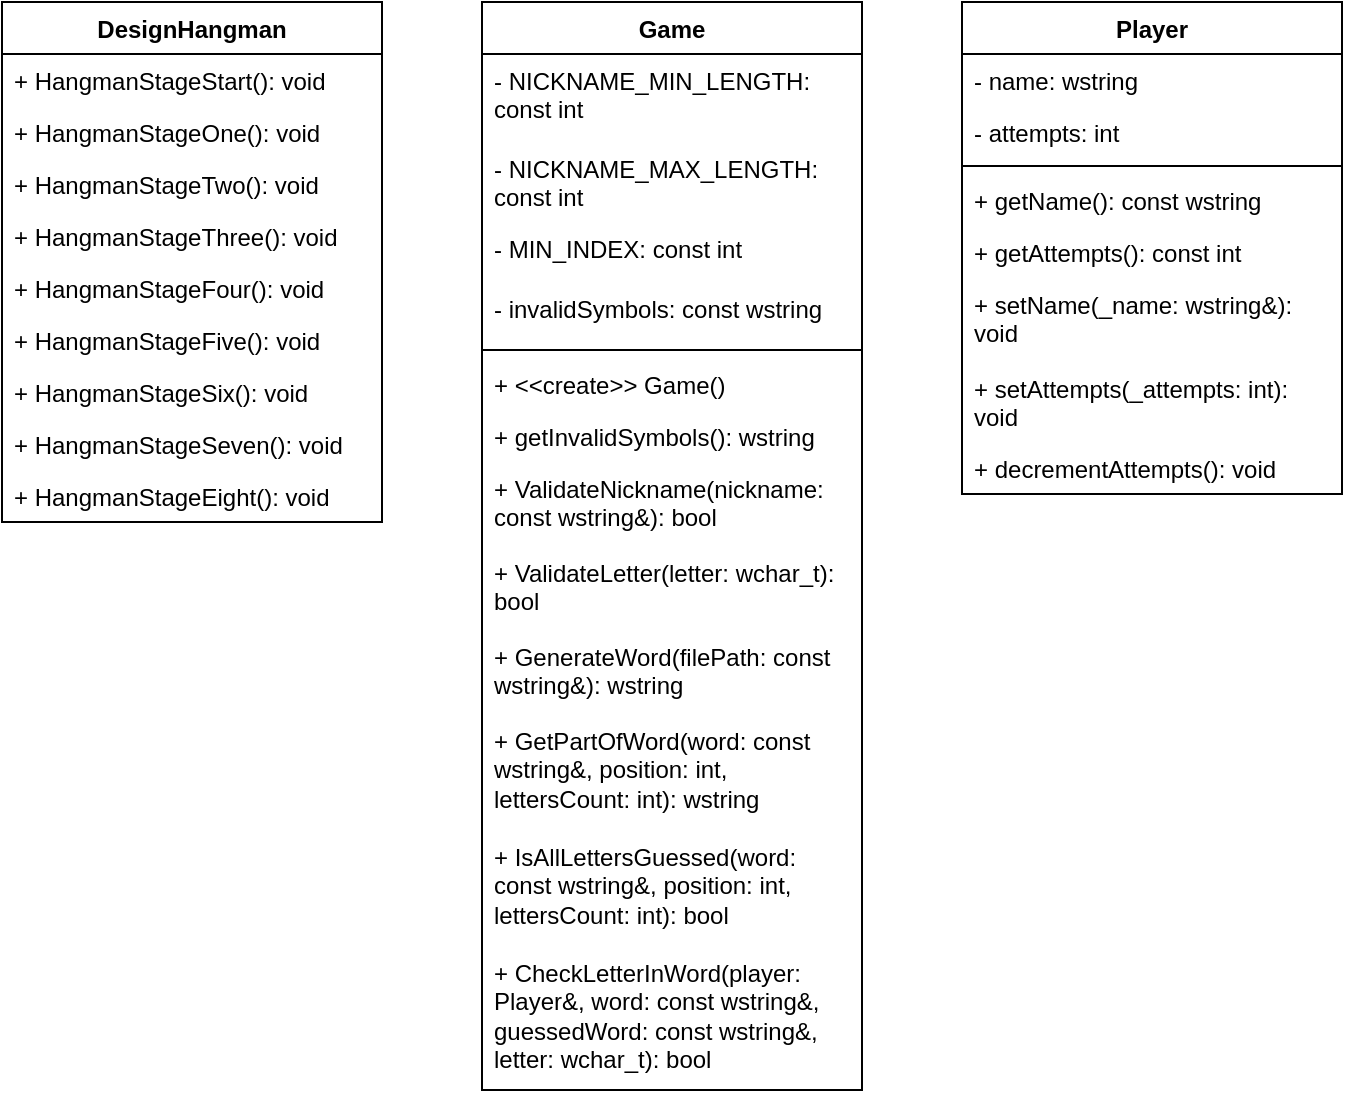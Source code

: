 <mxfile version="21.3.7" type="device">
  <diagram name="Страница 1" id="QnPwWQzzokMAdwVZcD-K">
    <mxGraphModel dx="1120" dy="484" grid="1" gridSize="10" guides="1" tooltips="1" connect="1" arrows="1" fold="1" page="1" pageScale="1" pageWidth="827" pageHeight="1169" math="0" shadow="0">
      <root>
        <mxCell id="0" />
        <mxCell id="1" parent="0" />
        <mxCell id="ZZV3qOhVxITSH8yfv-kz-1" value="DesignHangman" style="swimlane;fontStyle=1;align=center;verticalAlign=top;childLayout=stackLayout;horizontal=1;startSize=26;horizontalStack=0;resizeParent=1;resizeParentMax=0;resizeLast=0;collapsible=1;marginBottom=0;whiteSpace=wrap;html=1;" parent="1" vertex="1">
          <mxGeometry x="110" y="120" width="190" height="260" as="geometry" />
        </mxCell>
        <mxCell id="ZZV3qOhVxITSH8yfv-kz-4" value="+&amp;nbsp;HangmanStageStart(): void" style="text;strokeColor=none;fillColor=none;align=left;verticalAlign=top;spacingLeft=4;spacingRight=4;overflow=hidden;rotatable=0;points=[[0,0.5],[1,0.5]];portConstraint=eastwest;whiteSpace=wrap;html=1;" parent="ZZV3qOhVxITSH8yfv-kz-1" vertex="1">
          <mxGeometry y="26" width="190" height="26" as="geometry" />
        </mxCell>
        <mxCell id="ZZV3qOhVxITSH8yfv-kz-5" value="+&amp;nbsp;HangmanStageOne(): void" style="text;strokeColor=none;fillColor=none;align=left;verticalAlign=top;spacingLeft=4;spacingRight=4;overflow=hidden;rotatable=0;points=[[0,0.5],[1,0.5]];portConstraint=eastwest;whiteSpace=wrap;html=1;" parent="ZZV3qOhVxITSH8yfv-kz-1" vertex="1">
          <mxGeometry y="52" width="190" height="26" as="geometry" />
        </mxCell>
        <mxCell id="ZZV3qOhVxITSH8yfv-kz-6" value="+&amp;nbsp;HangmanStageTwo(): void" style="text;strokeColor=none;fillColor=none;align=left;verticalAlign=top;spacingLeft=4;spacingRight=4;overflow=hidden;rotatable=0;points=[[0,0.5],[1,0.5]];portConstraint=eastwest;whiteSpace=wrap;html=1;" parent="ZZV3qOhVxITSH8yfv-kz-1" vertex="1">
          <mxGeometry y="78" width="190" height="26" as="geometry" />
        </mxCell>
        <mxCell id="ZZV3qOhVxITSH8yfv-kz-7" value="+&amp;nbsp;HangmanStageThree(): void" style="text;strokeColor=none;fillColor=none;align=left;verticalAlign=top;spacingLeft=4;spacingRight=4;overflow=hidden;rotatable=0;points=[[0,0.5],[1,0.5]];portConstraint=eastwest;whiteSpace=wrap;html=1;" parent="ZZV3qOhVxITSH8yfv-kz-1" vertex="1">
          <mxGeometry y="104" width="190" height="26" as="geometry" />
        </mxCell>
        <mxCell id="ZZV3qOhVxITSH8yfv-kz-8" value="+&amp;nbsp;HangmanStageFour(): void" style="text;strokeColor=none;fillColor=none;align=left;verticalAlign=top;spacingLeft=4;spacingRight=4;overflow=hidden;rotatable=0;points=[[0,0.5],[1,0.5]];portConstraint=eastwest;whiteSpace=wrap;html=1;" parent="ZZV3qOhVxITSH8yfv-kz-1" vertex="1">
          <mxGeometry y="130" width="190" height="26" as="geometry" />
        </mxCell>
        <mxCell id="ZZV3qOhVxITSH8yfv-kz-9" value="+&amp;nbsp;HangmanStageFive(): void" style="text;strokeColor=none;fillColor=none;align=left;verticalAlign=top;spacingLeft=4;spacingRight=4;overflow=hidden;rotatable=0;points=[[0,0.5],[1,0.5]];portConstraint=eastwest;whiteSpace=wrap;html=1;" parent="ZZV3qOhVxITSH8yfv-kz-1" vertex="1">
          <mxGeometry y="156" width="190" height="26" as="geometry" />
        </mxCell>
        <mxCell id="N1LNqFXC1YCEbSTRSKZL-2" value="+&amp;nbsp;HangmanStageSix(): void" style="text;strokeColor=none;fillColor=none;align=left;verticalAlign=top;spacingLeft=4;spacingRight=4;overflow=hidden;rotatable=0;points=[[0,0.5],[1,0.5]];portConstraint=eastwest;whiteSpace=wrap;html=1;" vertex="1" parent="ZZV3qOhVxITSH8yfv-kz-1">
          <mxGeometry y="182" width="190" height="26" as="geometry" />
        </mxCell>
        <mxCell id="N1LNqFXC1YCEbSTRSKZL-3" value="+&amp;nbsp;HangmanStageSeven(): void" style="text;strokeColor=none;fillColor=none;align=left;verticalAlign=top;spacingLeft=4;spacingRight=4;overflow=hidden;rotatable=0;points=[[0,0.5],[1,0.5]];portConstraint=eastwest;whiteSpace=wrap;html=1;" vertex="1" parent="ZZV3qOhVxITSH8yfv-kz-1">
          <mxGeometry y="208" width="190" height="26" as="geometry" />
        </mxCell>
        <mxCell id="ZZV3qOhVxITSH8yfv-kz-10" value="+&amp;nbsp;HangmanStageEight(): void" style="text;strokeColor=none;fillColor=none;align=left;verticalAlign=top;spacingLeft=4;spacingRight=4;overflow=hidden;rotatable=0;points=[[0,0.5],[1,0.5]];portConstraint=eastwest;whiteSpace=wrap;html=1;" parent="ZZV3qOhVxITSH8yfv-kz-1" vertex="1">
          <mxGeometry y="234" width="190" height="26" as="geometry" />
        </mxCell>
        <mxCell id="ZZV3qOhVxITSH8yfv-kz-11" value="Game" style="swimlane;fontStyle=1;align=center;verticalAlign=top;childLayout=stackLayout;horizontal=1;startSize=26;horizontalStack=0;resizeParent=1;resizeParentMax=0;resizeLast=0;collapsible=1;marginBottom=0;whiteSpace=wrap;html=1;" parent="1" vertex="1">
          <mxGeometry x="350" y="120" width="190" height="544" as="geometry" />
        </mxCell>
        <mxCell id="ZZV3qOhVxITSH8yfv-kz-12" value="-&amp;nbsp;NICKNAME_MIN_LENGTH: &lt;br&gt;const int" style="text;strokeColor=none;fillColor=none;align=left;verticalAlign=top;spacingLeft=4;spacingRight=4;overflow=hidden;rotatable=0;points=[[0,0.5],[1,0.5]];portConstraint=eastwest;whiteSpace=wrap;html=1;" parent="ZZV3qOhVxITSH8yfv-kz-11" vertex="1">
          <mxGeometry y="26" width="190" height="44" as="geometry" />
        </mxCell>
        <mxCell id="ZZV3qOhVxITSH8yfv-kz-15" value="-&amp;nbsp;NICKNAME_MAX_LENGTH: &lt;br&gt;const int" style="text;strokeColor=none;fillColor=none;align=left;verticalAlign=top;spacingLeft=4;spacingRight=4;overflow=hidden;rotatable=0;points=[[0,0.5],[1,0.5]];portConstraint=eastwest;whiteSpace=wrap;html=1;" parent="ZZV3qOhVxITSH8yfv-kz-11" vertex="1">
          <mxGeometry y="70" width="190" height="40" as="geometry" />
        </mxCell>
        <mxCell id="olmcXENRYRbe8KKNykur-2" value="- MIN_INDEX: const int" style="text;strokeColor=none;fillColor=none;align=left;verticalAlign=top;spacingLeft=4;spacingRight=4;overflow=hidden;rotatable=0;points=[[0,0.5],[1,0.5]];portConstraint=eastwest;whiteSpace=wrap;html=1;" parent="ZZV3qOhVxITSH8yfv-kz-11" vertex="1">
          <mxGeometry y="110" width="190" height="30" as="geometry" />
        </mxCell>
        <mxCell id="olmcXENRYRbe8KKNykur-1" value="-&amp;nbsp;invalidSymbols: const wstring" style="text;strokeColor=none;fillColor=none;align=left;verticalAlign=top;spacingLeft=4;spacingRight=4;overflow=hidden;rotatable=0;points=[[0,0.5],[1,0.5]];portConstraint=eastwest;whiteSpace=wrap;html=1;" parent="ZZV3qOhVxITSH8yfv-kz-11" vertex="1">
          <mxGeometry y="140" width="190" height="30" as="geometry" />
        </mxCell>
        <mxCell id="ZZV3qOhVxITSH8yfv-kz-13" value="" style="line;strokeWidth=1;fillColor=none;align=left;verticalAlign=middle;spacingTop=-1;spacingLeft=3;spacingRight=3;rotatable=0;labelPosition=right;points=[];portConstraint=eastwest;strokeColor=inherit;" parent="ZZV3qOhVxITSH8yfv-kz-11" vertex="1">
          <mxGeometry y="170" width="190" height="8" as="geometry" />
        </mxCell>
        <mxCell id="ZZV3qOhVxITSH8yfv-kz-14" value="+ &amp;lt;&amp;lt;create&amp;gt;&amp;gt;&amp;nbsp;Game()" style="text;strokeColor=none;fillColor=none;align=left;verticalAlign=top;spacingLeft=4;spacingRight=4;overflow=hidden;rotatable=0;points=[[0,0.5],[1,0.5]];portConstraint=eastwest;whiteSpace=wrap;html=1;" parent="ZZV3qOhVxITSH8yfv-kz-11" vertex="1">
          <mxGeometry y="178" width="190" height="26" as="geometry" />
        </mxCell>
        <mxCell id="ZZV3qOhVxITSH8yfv-kz-16" value="+ getInvalidSymbols(): wstring" style="text;strokeColor=none;fillColor=none;align=left;verticalAlign=top;spacingLeft=4;spacingRight=4;overflow=hidden;rotatable=0;points=[[0,0.5],[1,0.5]];portConstraint=eastwest;whiteSpace=wrap;html=1;" parent="ZZV3qOhVxITSH8yfv-kz-11" vertex="1">
          <mxGeometry y="204" width="190" height="26" as="geometry" />
        </mxCell>
        <mxCell id="ZZV3qOhVxITSH8yfv-kz-17" value="+ ValidateNickname(nickname: const wstring&amp;amp;): bool" style="text;strokeColor=none;fillColor=none;align=left;verticalAlign=top;spacingLeft=4;spacingRight=4;overflow=hidden;rotatable=0;points=[[0,0.5],[1,0.5]];portConstraint=eastwest;whiteSpace=wrap;html=1;" parent="ZZV3qOhVxITSH8yfv-kz-11" vertex="1">
          <mxGeometry y="230" width="190" height="42" as="geometry" />
        </mxCell>
        <mxCell id="N1LNqFXC1YCEbSTRSKZL-4" value="+ ValidateLetter(letter: wchar_t): bool" style="text;strokeColor=none;fillColor=none;align=left;verticalAlign=top;spacingLeft=4;spacingRight=4;overflow=hidden;rotatable=0;points=[[0,0.5],[1,0.5]];portConstraint=eastwest;whiteSpace=wrap;html=1;" vertex="1" parent="ZZV3qOhVxITSH8yfv-kz-11">
          <mxGeometry y="272" width="190" height="42" as="geometry" />
        </mxCell>
        <mxCell id="ZZV3qOhVxITSH8yfv-kz-18" value="+ GenerateWord(filePath: const wstring&amp;amp;): wstring" style="text;strokeColor=none;fillColor=none;align=left;verticalAlign=top;spacingLeft=4;spacingRight=4;overflow=hidden;rotatable=0;points=[[0,0.5],[1,0.5]];portConstraint=eastwest;whiteSpace=wrap;html=1;" parent="ZZV3qOhVxITSH8yfv-kz-11" vertex="1">
          <mxGeometry y="314" width="190" height="42" as="geometry" />
        </mxCell>
        <mxCell id="ZZV3qOhVxITSH8yfv-kz-19" value="+ GetPartOfWord(word: const wstring&amp;amp;, position: int, lettersCount: int): wstring" style="text;strokeColor=none;fillColor=none;align=left;verticalAlign=top;spacingLeft=4;spacingRight=4;overflow=hidden;rotatable=0;points=[[0,0.5],[1,0.5]];portConstraint=eastwest;whiteSpace=wrap;html=1;" parent="ZZV3qOhVxITSH8yfv-kz-11" vertex="1">
          <mxGeometry y="356" width="190" height="58" as="geometry" />
        </mxCell>
        <mxCell id="ZZV3qOhVxITSH8yfv-kz-20" value="+ IsAllLettersGuessed(word: const wstring&amp;amp;, position: int, lettersCount: int): bool" style="text;strokeColor=none;fillColor=none;align=left;verticalAlign=top;spacingLeft=4;spacingRight=4;overflow=hidden;rotatable=0;points=[[0,0.5],[1,0.5]];portConstraint=eastwest;whiteSpace=wrap;html=1;" parent="ZZV3qOhVxITSH8yfv-kz-11" vertex="1">
          <mxGeometry y="414" width="190" height="58" as="geometry" />
        </mxCell>
        <mxCell id="ZZV3qOhVxITSH8yfv-kz-21" value="+ CheckLetterInWord(player: Player&amp;amp;, word: const wstring&amp;amp;, guessedWord: const wstring&amp;amp;,&lt;br&gt;letter: wchar_t): bool" style="text;strokeColor=none;fillColor=none;align=left;verticalAlign=top;spacingLeft=4;spacingRight=4;overflow=hidden;rotatable=0;points=[[0,0.5],[1,0.5]];portConstraint=eastwest;whiteSpace=wrap;html=1;" parent="ZZV3qOhVxITSH8yfv-kz-11" vertex="1">
          <mxGeometry y="472" width="190" height="72" as="geometry" />
        </mxCell>
        <mxCell id="ZZV3qOhVxITSH8yfv-kz-26" value="Player" style="swimlane;fontStyle=1;align=center;verticalAlign=top;childLayout=stackLayout;horizontal=1;startSize=26;horizontalStack=0;resizeParent=1;resizeParentMax=0;resizeLast=0;collapsible=1;marginBottom=0;whiteSpace=wrap;html=1;" parent="1" vertex="1">
          <mxGeometry x="590" y="120" width="190" height="246" as="geometry" />
        </mxCell>
        <mxCell id="ZZV3qOhVxITSH8yfv-kz-27" value="- name: wstring" style="text;strokeColor=none;fillColor=none;align=left;verticalAlign=top;spacingLeft=4;spacingRight=4;overflow=hidden;rotatable=0;points=[[0,0.5],[1,0.5]];portConstraint=eastwest;whiteSpace=wrap;html=1;" parent="ZZV3qOhVxITSH8yfv-kz-26" vertex="1">
          <mxGeometry y="26" width="190" height="26" as="geometry" />
        </mxCell>
        <mxCell id="ZZV3qOhVxITSH8yfv-kz-30" value="- attempts: int" style="text;strokeColor=none;fillColor=none;align=left;verticalAlign=top;spacingLeft=4;spacingRight=4;overflow=hidden;rotatable=0;points=[[0,0.5],[1,0.5]];portConstraint=eastwest;whiteSpace=wrap;html=1;" parent="ZZV3qOhVxITSH8yfv-kz-26" vertex="1">
          <mxGeometry y="52" width="190" height="26" as="geometry" />
        </mxCell>
        <mxCell id="ZZV3qOhVxITSH8yfv-kz-28" value="" style="line;strokeWidth=1;fillColor=none;align=left;verticalAlign=middle;spacingTop=-1;spacingLeft=3;spacingRight=3;rotatable=0;labelPosition=right;points=[];portConstraint=eastwest;strokeColor=inherit;" parent="ZZV3qOhVxITSH8yfv-kz-26" vertex="1">
          <mxGeometry y="78" width="190" height="8" as="geometry" />
        </mxCell>
        <mxCell id="ZZV3qOhVxITSH8yfv-kz-29" value="+&amp;nbsp;getName(): const wstring" style="text;strokeColor=none;fillColor=none;align=left;verticalAlign=top;spacingLeft=4;spacingRight=4;overflow=hidden;rotatable=0;points=[[0,0.5],[1,0.5]];portConstraint=eastwest;whiteSpace=wrap;html=1;" parent="ZZV3qOhVxITSH8yfv-kz-26" vertex="1">
          <mxGeometry y="86" width="190" height="26" as="geometry" />
        </mxCell>
        <mxCell id="ZZV3qOhVxITSH8yfv-kz-31" value="+&amp;nbsp;getAttempts(): const int" style="text;strokeColor=none;fillColor=none;align=left;verticalAlign=top;spacingLeft=4;spacingRight=4;overflow=hidden;rotatable=0;points=[[0,0.5],[1,0.5]];portConstraint=eastwest;whiteSpace=wrap;html=1;" parent="ZZV3qOhVxITSH8yfv-kz-26" vertex="1">
          <mxGeometry y="112" width="190" height="26" as="geometry" />
        </mxCell>
        <mxCell id="ZZV3qOhVxITSH8yfv-kz-32" value="+&amp;nbsp;setName(_name: wstring&amp;amp;): void" style="text;strokeColor=none;fillColor=none;align=left;verticalAlign=top;spacingLeft=4;spacingRight=4;overflow=hidden;rotatable=0;points=[[0,0.5],[1,0.5]];portConstraint=eastwest;whiteSpace=wrap;html=1;" parent="ZZV3qOhVxITSH8yfv-kz-26" vertex="1">
          <mxGeometry y="138" width="190" height="42" as="geometry" />
        </mxCell>
        <mxCell id="olmcXENRYRbe8KKNykur-3" value="+&amp;nbsp;setAttempts(_attempts: int): void" style="text;strokeColor=none;fillColor=none;align=left;verticalAlign=top;spacingLeft=4;spacingRight=4;overflow=hidden;rotatable=0;points=[[0,0.5],[1,0.5]];portConstraint=eastwest;whiteSpace=wrap;html=1;" parent="ZZV3qOhVxITSH8yfv-kz-26" vertex="1">
          <mxGeometry y="180" width="190" height="40" as="geometry" />
        </mxCell>
        <mxCell id="ZZV3qOhVxITSH8yfv-kz-33" value="+&amp;nbsp;decrementAttempts(): void" style="text;strokeColor=none;fillColor=none;align=left;verticalAlign=top;spacingLeft=4;spacingRight=4;overflow=hidden;rotatable=0;points=[[0,0.5],[1,0.5]];portConstraint=eastwest;whiteSpace=wrap;html=1;" parent="ZZV3qOhVxITSH8yfv-kz-26" vertex="1">
          <mxGeometry y="220" width="190" height="26" as="geometry" />
        </mxCell>
      </root>
    </mxGraphModel>
  </diagram>
</mxfile>
